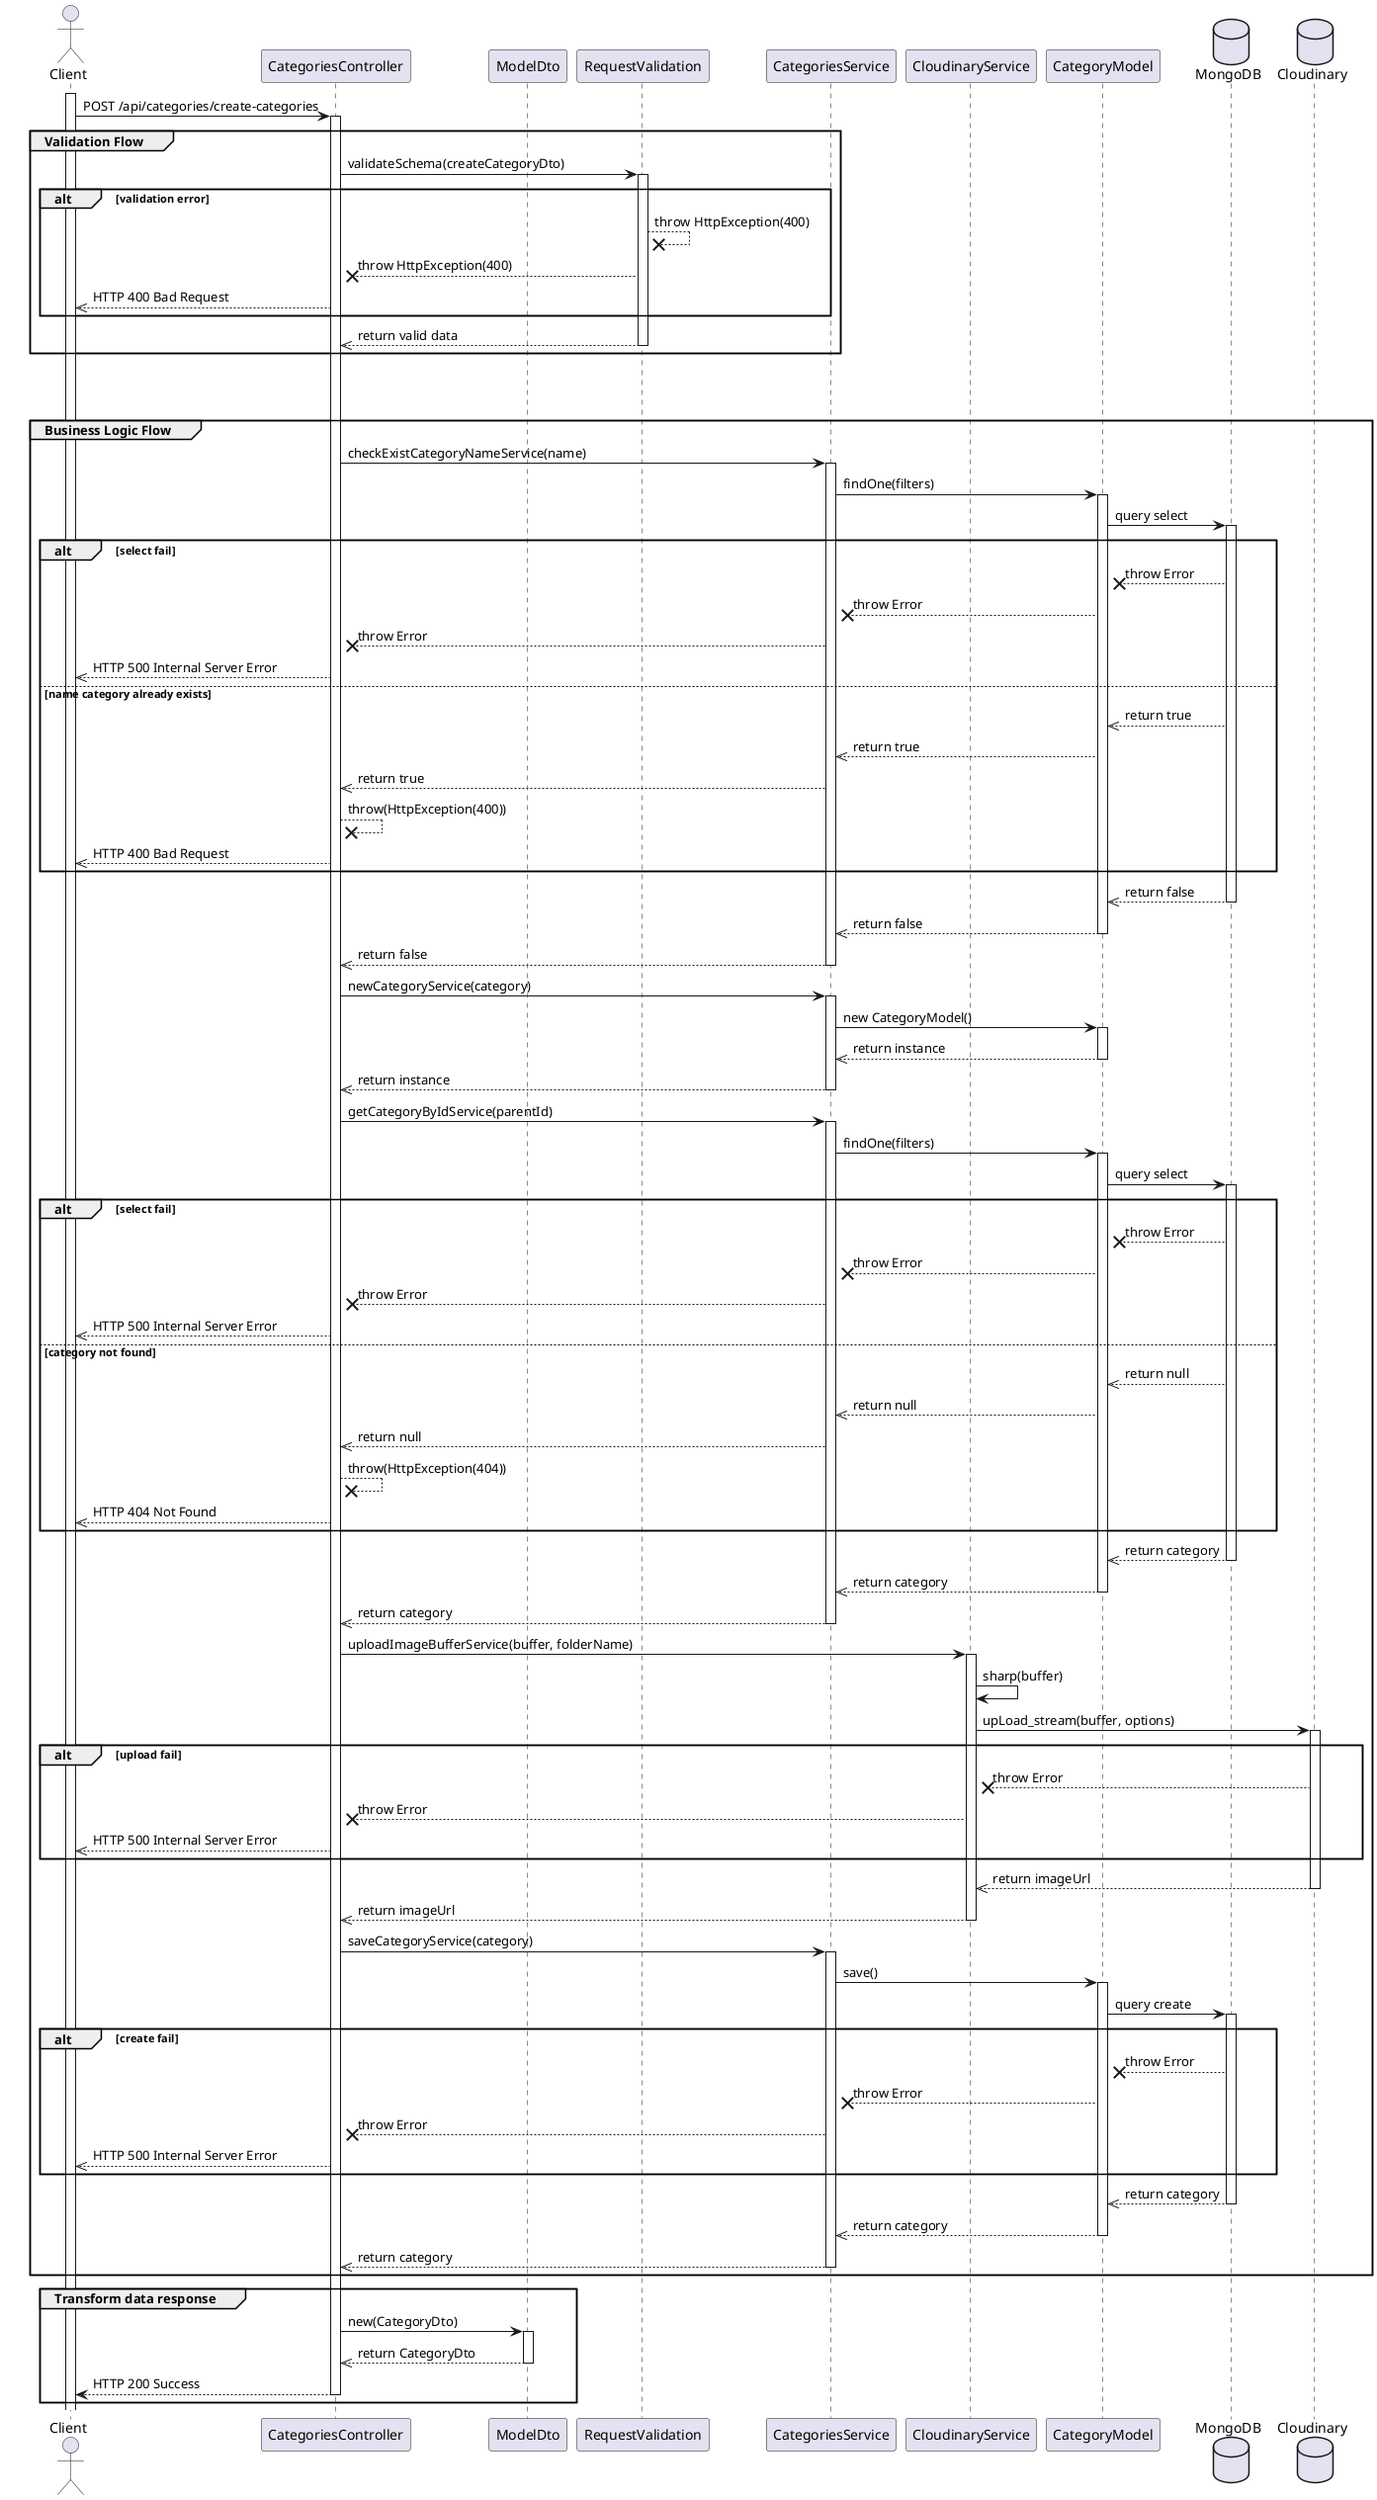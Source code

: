 @startuml Create Category

actor Client


participant CategoriesController
participant ModelDto
participant RequestValidation
participant CategoriesService
participant CloudinaryService
participant CategoryModel

database MongoDB
database Cloudinary

' Step 1
    activate Client
    Client -> CategoriesController: POST /api/categories/create-categories
    activate CategoriesController

' Step 5
group Validation Flow
    CategoriesController -> RequestValidation: validateSchema(createCategoryDto)
    activate RequestValidation
    alt validation error
        RequestValidation --x RequestValidation: throw HttpException(400)
        RequestValidation --x CategoriesController: throw HttpException(400)
        CategoriesController -->> Client: HTTP 400 Bad Request
    end
    RequestValidation -->> CategoriesController: return valid data
    deactivate RequestValidation
end

break
break


' Step 6
group Business Logic Flow
    CategoriesController -> CategoriesService: checkExistCategoryNameService(name)
    activate CategoriesService
    CategoriesService -> CategoryModel: findOne(filters)
    activate CategoryModel
    CategoryModel -> MongoDB: query select
    activate MongoDB

    alt select fail 
        MongoDB --x CategoryModel: throw Error
        CategoryModel --x CategoriesService: throw Error
        CategoriesService --x CategoriesController: throw Error
        CategoriesController -->> Client: HTTP 500 Internal Server Error
    else name category already exists
        MongoDB -->> CategoryModel: return true
        CategoryModel -->> CategoriesService: return true
        CategoriesService -->> CategoriesController: return true
        CategoriesController --x CategoriesController: throw(HttpException(400))
        CategoriesController -->> Client: HTTP 400 Bad Request
    end
    
    MongoDB -->> CategoryModel: return false
    deactivate MongoDB
    CategoryModel -->> CategoriesService: return false
    deactivate CategoryModel
    CategoriesService -->> CategoriesController: return false
    deactivate CategoriesService
    CategoriesController -> CategoriesService: newCategoryService(category)
    activate CategoriesService
    CategoriesService -> CategoryModel: new CategoryModel()
    activate CategoryModel
    CategoryModel -->> CategoriesService: return instance
    deactivate CategoryModel
    CategoriesService -->> CategoriesController: return instance
    deactivate CategoriesService
    CategoriesController -> CategoriesService: getCategoryByIdService(parentId)
    activate CategoriesService

    CategoriesService -> CategoryModel: findOne(filters)
    activate CategoryModel
    CategoryModel -> MongoDB: query select
    activate MongoDB

    alt select fail 
        MongoDB --x CategoryModel: throw Error
        CategoryModel --x CategoriesService: throw Error
        CategoriesService --x CategoriesController: throw Error
        CategoriesController -->> Client: HTTP 500 Internal Server Error
    else category not found
        MongoDB -->> CategoryModel: return null
        CategoryModel -->> CategoriesService: return null
        CategoriesService -->> CategoriesController: return null
        CategoriesController --x CategoriesController: throw(HttpException(404))
        CategoriesController -->> Client: HTTP 404 Not Found
    end

    MongoDB -->> CategoryModel: return category
    deactivate MongoDB
    CategoryModel -->> CategoriesService: return category
    deactivate CategoryModel
    CategoriesService -->> CategoriesController: return category
    deactivate CategoriesService
    CategoriesController -> CloudinaryService: uploadImageBufferService(buffer, folderName)
    activate CloudinaryService
    CloudinaryService -> CloudinaryService: sharp(buffer)
    CloudinaryService -> Cloudinary: upLoad_stream(buffer, options)
    activate Cloudinary

    alt upload fail
        Cloudinary --x CloudinaryService: throw Error
        CloudinaryService --x CategoriesController: throw Error
        CategoriesController -->> Client: HTTP 500 Internal Server Error
    end

    Cloudinary -->> CloudinaryService: return imageUrl
    deactivate Cloudinary
    CloudinaryService -->> CategoriesController: return imageUrl
    deactivate CloudinaryService
    CategoriesController -> CategoriesService: saveCategoryService(category)
    activate CategoriesService
    CategoriesService -> CategoryModel: save()
    activate CategoryModel
    CategoryModel -> MongoDB: query create
    activate MongoDB

    alt create fail
        MongoDB --x CategoryModel: throw Error
        CategoryModel --x CategoriesService: throw Error
        CategoriesService --x CategoriesController: throw Error
        CategoriesController -->> Client: HTTP 500 Internal Server Error
    end

    MongoDB -->> CategoryModel: return category
    deactivate MongoDB
    CategoryModel -->> CategoriesService: return category
    deactivate CategoryModel
    CategoriesService -->> CategoriesController: return category
    deactivate CategoriesService


end

group Transform data response
    CategoriesController -> ModelDto: new(CategoryDto)
    activate ModelDto
    ModelDto -->> CategoriesController: return CategoryDto 
    deactivate ModelDto
    CategoriesController --> Client: HTTP 200 Success
    deactivate CategoriesController
end



@enduml
